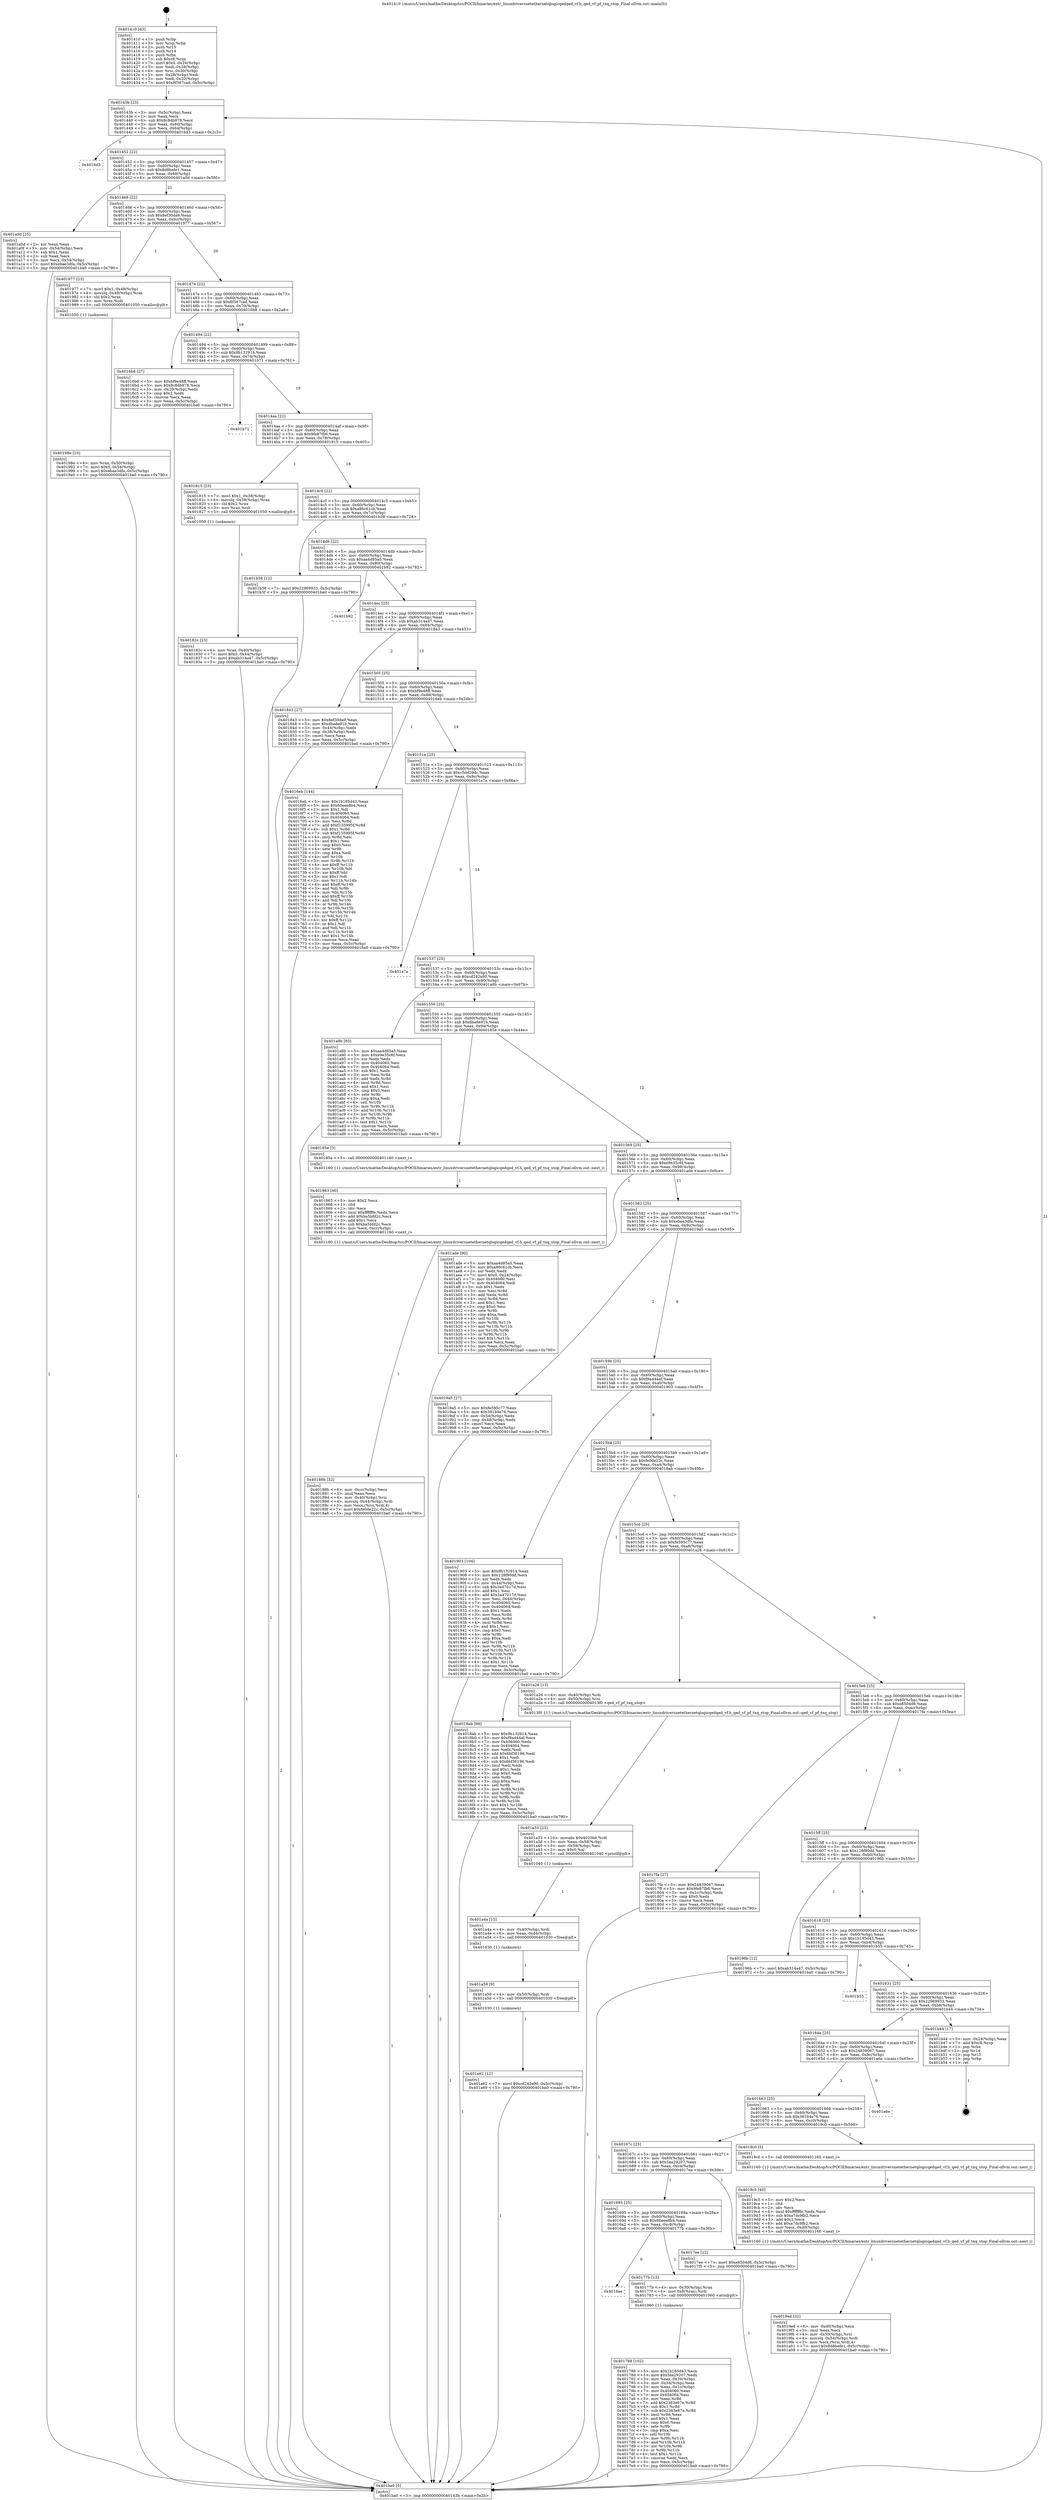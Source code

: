 digraph "0x401410" {
  label = "0x401410 (/mnt/c/Users/mathe/Desktop/tcc/POCII/binaries/extr_linuxdriversnetethernetqlogicqedqed_vf.h_qed_vf_pf_txq_stop_Final-ollvm.out::main(0))"
  labelloc = "t"
  node[shape=record]

  Entry [label="",width=0.3,height=0.3,shape=circle,fillcolor=black,style=filled]
  "0x40143b" [label="{
     0x40143b [23]\l
     | [instrs]\l
     &nbsp;&nbsp;0x40143b \<+3\>: mov -0x5c(%rbp),%eax\l
     &nbsp;&nbsp;0x40143e \<+2\>: mov %eax,%ecx\l
     &nbsp;&nbsp;0x401440 \<+6\>: sub $0x8c8db978,%ecx\l
     &nbsp;&nbsp;0x401446 \<+3\>: mov %eax,-0x60(%rbp)\l
     &nbsp;&nbsp;0x401449 \<+3\>: mov %ecx,-0x64(%rbp)\l
     &nbsp;&nbsp;0x40144c \<+6\>: je 00000000004016d3 \<main+0x2c3\>\l
  }"]
  "0x4016d3" [label="{
     0x4016d3\l
  }", style=dashed]
  "0x401452" [label="{
     0x401452 [22]\l
     | [instrs]\l
     &nbsp;&nbsp;0x401452 \<+5\>: jmp 0000000000401457 \<main+0x47\>\l
     &nbsp;&nbsp;0x401457 \<+3\>: mov -0x60(%rbp),%eax\l
     &nbsp;&nbsp;0x40145a \<+5\>: sub $0x8d8befe1,%eax\l
     &nbsp;&nbsp;0x40145f \<+3\>: mov %eax,-0x68(%rbp)\l
     &nbsp;&nbsp;0x401462 \<+6\>: je 0000000000401a0d \<main+0x5fd\>\l
  }"]
  Exit [label="",width=0.3,height=0.3,shape=circle,fillcolor=black,style=filled,peripheries=2]
  "0x401a0d" [label="{
     0x401a0d [25]\l
     | [instrs]\l
     &nbsp;&nbsp;0x401a0d \<+2\>: xor %eax,%eax\l
     &nbsp;&nbsp;0x401a0f \<+3\>: mov -0x54(%rbp),%ecx\l
     &nbsp;&nbsp;0x401a12 \<+3\>: sub $0x1,%eax\l
     &nbsp;&nbsp;0x401a15 \<+2\>: sub %eax,%ecx\l
     &nbsp;&nbsp;0x401a17 \<+3\>: mov %ecx,-0x54(%rbp)\l
     &nbsp;&nbsp;0x401a1a \<+7\>: movl $0xebae3dfa,-0x5c(%rbp)\l
     &nbsp;&nbsp;0x401a21 \<+5\>: jmp 0000000000401ba0 \<main+0x790\>\l
  }"]
  "0x401468" [label="{
     0x401468 [22]\l
     | [instrs]\l
     &nbsp;&nbsp;0x401468 \<+5\>: jmp 000000000040146d \<main+0x5d\>\l
     &nbsp;&nbsp;0x40146d \<+3\>: mov -0x60(%rbp),%eax\l
     &nbsp;&nbsp;0x401470 \<+5\>: sub $0x8ef30da9,%eax\l
     &nbsp;&nbsp;0x401475 \<+3\>: mov %eax,-0x6c(%rbp)\l
     &nbsp;&nbsp;0x401478 \<+6\>: je 0000000000401977 \<main+0x567\>\l
  }"]
  "0x401a62" [label="{
     0x401a62 [12]\l
     | [instrs]\l
     &nbsp;&nbsp;0x401a62 \<+7\>: movl $0xcd242a90,-0x5c(%rbp)\l
     &nbsp;&nbsp;0x401a69 \<+5\>: jmp 0000000000401ba0 \<main+0x790\>\l
  }"]
  "0x401977" [label="{
     0x401977 [23]\l
     | [instrs]\l
     &nbsp;&nbsp;0x401977 \<+7\>: movl $0x1,-0x48(%rbp)\l
     &nbsp;&nbsp;0x40197e \<+4\>: movslq -0x48(%rbp),%rax\l
     &nbsp;&nbsp;0x401982 \<+4\>: shl $0x2,%rax\l
     &nbsp;&nbsp;0x401986 \<+3\>: mov %rax,%rdi\l
     &nbsp;&nbsp;0x401989 \<+5\>: call 0000000000401050 \<malloc@plt\>\l
     | [calls]\l
     &nbsp;&nbsp;0x401050 \{1\} (unknown)\l
  }"]
  "0x40147e" [label="{
     0x40147e [22]\l
     | [instrs]\l
     &nbsp;&nbsp;0x40147e \<+5\>: jmp 0000000000401483 \<main+0x73\>\l
     &nbsp;&nbsp;0x401483 \<+3\>: mov -0x60(%rbp),%eax\l
     &nbsp;&nbsp;0x401486 \<+5\>: sub $0x8f367cad,%eax\l
     &nbsp;&nbsp;0x40148b \<+3\>: mov %eax,-0x70(%rbp)\l
     &nbsp;&nbsp;0x40148e \<+6\>: je 00000000004016b8 \<main+0x2a8\>\l
  }"]
  "0x401a59" [label="{
     0x401a59 [9]\l
     | [instrs]\l
     &nbsp;&nbsp;0x401a59 \<+4\>: mov -0x50(%rbp),%rdi\l
     &nbsp;&nbsp;0x401a5d \<+5\>: call 0000000000401030 \<free@plt\>\l
     | [calls]\l
     &nbsp;&nbsp;0x401030 \{1\} (unknown)\l
  }"]
  "0x4016b8" [label="{
     0x4016b8 [27]\l
     | [instrs]\l
     &nbsp;&nbsp;0x4016b8 \<+5\>: mov $0xbf9e48ff,%eax\l
     &nbsp;&nbsp;0x4016bd \<+5\>: mov $0x8c8db978,%ecx\l
     &nbsp;&nbsp;0x4016c2 \<+3\>: mov -0x20(%rbp),%edx\l
     &nbsp;&nbsp;0x4016c5 \<+3\>: cmp $0x2,%edx\l
     &nbsp;&nbsp;0x4016c8 \<+3\>: cmovne %ecx,%eax\l
     &nbsp;&nbsp;0x4016cb \<+3\>: mov %eax,-0x5c(%rbp)\l
     &nbsp;&nbsp;0x4016ce \<+5\>: jmp 0000000000401ba0 \<main+0x790\>\l
  }"]
  "0x401494" [label="{
     0x401494 [22]\l
     | [instrs]\l
     &nbsp;&nbsp;0x401494 \<+5\>: jmp 0000000000401499 \<main+0x89\>\l
     &nbsp;&nbsp;0x401499 \<+3\>: mov -0x60(%rbp),%eax\l
     &nbsp;&nbsp;0x40149c \<+5\>: sub $0x9b132914,%eax\l
     &nbsp;&nbsp;0x4014a1 \<+3\>: mov %eax,-0x74(%rbp)\l
     &nbsp;&nbsp;0x4014a4 \<+6\>: je 0000000000401b71 \<main+0x761\>\l
  }"]
  "0x401ba0" [label="{
     0x401ba0 [5]\l
     | [instrs]\l
     &nbsp;&nbsp;0x401ba0 \<+5\>: jmp 000000000040143b \<main+0x2b\>\l
  }"]
  "0x401410" [label="{
     0x401410 [43]\l
     | [instrs]\l
     &nbsp;&nbsp;0x401410 \<+1\>: push %rbp\l
     &nbsp;&nbsp;0x401411 \<+3\>: mov %rsp,%rbp\l
     &nbsp;&nbsp;0x401414 \<+2\>: push %r15\l
     &nbsp;&nbsp;0x401416 \<+2\>: push %r14\l
     &nbsp;&nbsp;0x401418 \<+1\>: push %rbx\l
     &nbsp;&nbsp;0x401419 \<+7\>: sub $0xc8,%rsp\l
     &nbsp;&nbsp;0x401420 \<+7\>: movl $0x0,-0x24(%rbp)\l
     &nbsp;&nbsp;0x401427 \<+3\>: mov %edi,-0x28(%rbp)\l
     &nbsp;&nbsp;0x40142a \<+4\>: mov %rsi,-0x30(%rbp)\l
     &nbsp;&nbsp;0x40142e \<+3\>: mov -0x28(%rbp),%edi\l
     &nbsp;&nbsp;0x401431 \<+3\>: mov %edi,-0x20(%rbp)\l
     &nbsp;&nbsp;0x401434 \<+7\>: movl $0x8f367cad,-0x5c(%rbp)\l
  }"]
  "0x401a4a" [label="{
     0x401a4a [15]\l
     | [instrs]\l
     &nbsp;&nbsp;0x401a4a \<+4\>: mov -0x40(%rbp),%rdi\l
     &nbsp;&nbsp;0x401a4e \<+6\>: mov %eax,-0xd4(%rbp)\l
     &nbsp;&nbsp;0x401a54 \<+5\>: call 0000000000401030 \<free@plt\>\l
     | [calls]\l
     &nbsp;&nbsp;0x401030 \{1\} (unknown)\l
  }"]
  "0x401b71" [label="{
     0x401b71\l
  }", style=dashed]
  "0x4014aa" [label="{
     0x4014aa [22]\l
     | [instrs]\l
     &nbsp;&nbsp;0x4014aa \<+5\>: jmp 00000000004014af \<main+0x9f\>\l
     &nbsp;&nbsp;0x4014af \<+3\>: mov -0x60(%rbp),%eax\l
     &nbsp;&nbsp;0x4014b2 \<+5\>: sub $0x9fe87fb6,%eax\l
     &nbsp;&nbsp;0x4014b7 \<+3\>: mov %eax,-0x78(%rbp)\l
     &nbsp;&nbsp;0x4014ba \<+6\>: je 0000000000401815 \<main+0x405\>\l
  }"]
  "0x401a33" [label="{
     0x401a33 [23]\l
     | [instrs]\l
     &nbsp;&nbsp;0x401a33 \<+10\>: movabs $0x4020b6,%rdi\l
     &nbsp;&nbsp;0x401a3d \<+3\>: mov %eax,-0x58(%rbp)\l
     &nbsp;&nbsp;0x401a40 \<+3\>: mov -0x58(%rbp),%esi\l
     &nbsp;&nbsp;0x401a43 \<+2\>: mov $0x0,%al\l
     &nbsp;&nbsp;0x401a45 \<+5\>: call 0000000000401040 \<printf@plt\>\l
     | [calls]\l
     &nbsp;&nbsp;0x401040 \{1\} (unknown)\l
  }"]
  "0x401815" [label="{
     0x401815 [23]\l
     | [instrs]\l
     &nbsp;&nbsp;0x401815 \<+7\>: movl $0x1,-0x38(%rbp)\l
     &nbsp;&nbsp;0x40181c \<+4\>: movslq -0x38(%rbp),%rax\l
     &nbsp;&nbsp;0x401820 \<+4\>: shl $0x2,%rax\l
     &nbsp;&nbsp;0x401824 \<+3\>: mov %rax,%rdi\l
     &nbsp;&nbsp;0x401827 \<+5\>: call 0000000000401050 \<malloc@plt\>\l
     | [calls]\l
     &nbsp;&nbsp;0x401050 \{1\} (unknown)\l
  }"]
  "0x4014c0" [label="{
     0x4014c0 [22]\l
     | [instrs]\l
     &nbsp;&nbsp;0x4014c0 \<+5\>: jmp 00000000004014c5 \<main+0xb5\>\l
     &nbsp;&nbsp;0x4014c5 \<+3\>: mov -0x60(%rbp),%eax\l
     &nbsp;&nbsp;0x4014c8 \<+5\>: sub $0xa86c61cb,%eax\l
     &nbsp;&nbsp;0x4014cd \<+3\>: mov %eax,-0x7c(%rbp)\l
     &nbsp;&nbsp;0x4014d0 \<+6\>: je 0000000000401b38 \<main+0x728\>\l
  }"]
  "0x4019ed" [label="{
     0x4019ed [32]\l
     | [instrs]\l
     &nbsp;&nbsp;0x4019ed \<+6\>: mov -0xd0(%rbp),%ecx\l
     &nbsp;&nbsp;0x4019f3 \<+3\>: imul %eax,%ecx\l
     &nbsp;&nbsp;0x4019f6 \<+4\>: mov -0x50(%rbp),%rsi\l
     &nbsp;&nbsp;0x4019fa \<+4\>: movslq -0x54(%rbp),%rdi\l
     &nbsp;&nbsp;0x4019fe \<+3\>: mov %ecx,(%rsi,%rdi,4)\l
     &nbsp;&nbsp;0x401a01 \<+7\>: movl $0x8d8befe1,-0x5c(%rbp)\l
     &nbsp;&nbsp;0x401a08 \<+5\>: jmp 0000000000401ba0 \<main+0x790\>\l
  }"]
  "0x401b38" [label="{
     0x401b38 [12]\l
     | [instrs]\l
     &nbsp;&nbsp;0x401b38 \<+7\>: movl $0x22969933,-0x5c(%rbp)\l
     &nbsp;&nbsp;0x401b3f \<+5\>: jmp 0000000000401ba0 \<main+0x790\>\l
  }"]
  "0x4014d6" [label="{
     0x4014d6 [22]\l
     | [instrs]\l
     &nbsp;&nbsp;0x4014d6 \<+5\>: jmp 00000000004014db \<main+0xcb\>\l
     &nbsp;&nbsp;0x4014db \<+3\>: mov -0x60(%rbp),%eax\l
     &nbsp;&nbsp;0x4014de \<+5\>: sub $0xaa4d85a5,%eax\l
     &nbsp;&nbsp;0x4014e3 \<+3\>: mov %eax,-0x80(%rbp)\l
     &nbsp;&nbsp;0x4014e6 \<+6\>: je 0000000000401b92 \<main+0x782\>\l
  }"]
  "0x4019c5" [label="{
     0x4019c5 [40]\l
     | [instrs]\l
     &nbsp;&nbsp;0x4019c5 \<+5\>: mov $0x2,%ecx\l
     &nbsp;&nbsp;0x4019ca \<+1\>: cltd\l
     &nbsp;&nbsp;0x4019cb \<+2\>: idiv %ecx\l
     &nbsp;&nbsp;0x4019cd \<+6\>: imul $0xfffffffe,%edx,%ecx\l
     &nbsp;&nbsp;0x4019d3 \<+6\>: sub $0xa7dc9fb2,%ecx\l
     &nbsp;&nbsp;0x4019d9 \<+3\>: add $0x1,%ecx\l
     &nbsp;&nbsp;0x4019dc \<+6\>: add $0xa7dc9fb2,%ecx\l
     &nbsp;&nbsp;0x4019e2 \<+6\>: mov %ecx,-0xd0(%rbp)\l
     &nbsp;&nbsp;0x4019e8 \<+5\>: call 0000000000401160 \<next_i\>\l
     | [calls]\l
     &nbsp;&nbsp;0x401160 \{1\} (/mnt/c/Users/mathe/Desktop/tcc/POCII/binaries/extr_linuxdriversnetethernetqlogicqedqed_vf.h_qed_vf_pf_txq_stop_Final-ollvm.out::next_i)\l
  }"]
  "0x401b92" [label="{
     0x401b92\l
  }", style=dashed]
  "0x4014ec" [label="{
     0x4014ec [25]\l
     | [instrs]\l
     &nbsp;&nbsp;0x4014ec \<+5\>: jmp 00000000004014f1 \<main+0xe1\>\l
     &nbsp;&nbsp;0x4014f1 \<+3\>: mov -0x60(%rbp),%eax\l
     &nbsp;&nbsp;0x4014f4 \<+5\>: sub $0xab314a47,%eax\l
     &nbsp;&nbsp;0x4014f9 \<+6\>: mov %eax,-0x84(%rbp)\l
     &nbsp;&nbsp;0x4014ff \<+6\>: je 0000000000401843 \<main+0x433\>\l
  }"]
  "0x40198e" [label="{
     0x40198e [23]\l
     | [instrs]\l
     &nbsp;&nbsp;0x40198e \<+4\>: mov %rax,-0x50(%rbp)\l
     &nbsp;&nbsp;0x401992 \<+7\>: movl $0x0,-0x54(%rbp)\l
     &nbsp;&nbsp;0x401999 \<+7\>: movl $0xebae3dfa,-0x5c(%rbp)\l
     &nbsp;&nbsp;0x4019a0 \<+5\>: jmp 0000000000401ba0 \<main+0x790\>\l
  }"]
  "0x401843" [label="{
     0x401843 [27]\l
     | [instrs]\l
     &nbsp;&nbsp;0x401843 \<+5\>: mov $0x8ef30da9,%eax\l
     &nbsp;&nbsp;0x401848 \<+5\>: mov $0xdba8e91b,%ecx\l
     &nbsp;&nbsp;0x40184d \<+3\>: mov -0x44(%rbp),%edx\l
     &nbsp;&nbsp;0x401850 \<+3\>: cmp -0x38(%rbp),%edx\l
     &nbsp;&nbsp;0x401853 \<+3\>: cmovl %ecx,%eax\l
     &nbsp;&nbsp;0x401856 \<+3\>: mov %eax,-0x5c(%rbp)\l
     &nbsp;&nbsp;0x401859 \<+5\>: jmp 0000000000401ba0 \<main+0x790\>\l
  }"]
  "0x401505" [label="{
     0x401505 [25]\l
     | [instrs]\l
     &nbsp;&nbsp;0x401505 \<+5\>: jmp 000000000040150a \<main+0xfa\>\l
     &nbsp;&nbsp;0x40150a \<+3\>: mov -0x60(%rbp),%eax\l
     &nbsp;&nbsp;0x40150d \<+5\>: sub $0xbf9e48ff,%eax\l
     &nbsp;&nbsp;0x401512 \<+6\>: mov %eax,-0x88(%rbp)\l
     &nbsp;&nbsp;0x401518 \<+6\>: je 00000000004016eb \<main+0x2db\>\l
  }"]
  "0x40188b" [label="{
     0x40188b [32]\l
     | [instrs]\l
     &nbsp;&nbsp;0x40188b \<+6\>: mov -0xcc(%rbp),%ecx\l
     &nbsp;&nbsp;0x401891 \<+3\>: imul %eax,%ecx\l
     &nbsp;&nbsp;0x401894 \<+4\>: mov -0x40(%rbp),%rsi\l
     &nbsp;&nbsp;0x401898 \<+4\>: movslq -0x44(%rbp),%rdi\l
     &nbsp;&nbsp;0x40189c \<+3\>: mov %ecx,(%rsi,%rdi,4)\l
     &nbsp;&nbsp;0x40189f \<+7\>: movl $0xfe0de22c,-0x5c(%rbp)\l
     &nbsp;&nbsp;0x4018a6 \<+5\>: jmp 0000000000401ba0 \<main+0x790\>\l
  }"]
  "0x4016eb" [label="{
     0x4016eb [144]\l
     | [instrs]\l
     &nbsp;&nbsp;0x4016eb \<+5\>: mov $0x1b185d43,%eax\l
     &nbsp;&nbsp;0x4016f0 \<+5\>: mov $0x60eee8b4,%ecx\l
     &nbsp;&nbsp;0x4016f5 \<+2\>: mov $0x1,%dl\l
     &nbsp;&nbsp;0x4016f7 \<+7\>: mov 0x404060,%esi\l
     &nbsp;&nbsp;0x4016fe \<+7\>: mov 0x404064,%edi\l
     &nbsp;&nbsp;0x401705 \<+3\>: mov %esi,%r8d\l
     &nbsp;&nbsp;0x401708 \<+7\>: add $0xf135995f,%r8d\l
     &nbsp;&nbsp;0x40170f \<+4\>: sub $0x1,%r8d\l
     &nbsp;&nbsp;0x401713 \<+7\>: sub $0xf135995f,%r8d\l
     &nbsp;&nbsp;0x40171a \<+4\>: imul %r8d,%esi\l
     &nbsp;&nbsp;0x40171e \<+3\>: and $0x1,%esi\l
     &nbsp;&nbsp;0x401721 \<+3\>: cmp $0x0,%esi\l
     &nbsp;&nbsp;0x401724 \<+4\>: sete %r9b\l
     &nbsp;&nbsp;0x401728 \<+3\>: cmp $0xa,%edi\l
     &nbsp;&nbsp;0x40172b \<+4\>: setl %r10b\l
     &nbsp;&nbsp;0x40172f \<+3\>: mov %r9b,%r11b\l
     &nbsp;&nbsp;0x401732 \<+4\>: xor $0xff,%r11b\l
     &nbsp;&nbsp;0x401736 \<+3\>: mov %r10b,%bl\l
     &nbsp;&nbsp;0x401739 \<+3\>: xor $0xff,%bl\l
     &nbsp;&nbsp;0x40173c \<+3\>: xor $0x1,%dl\l
     &nbsp;&nbsp;0x40173f \<+3\>: mov %r11b,%r14b\l
     &nbsp;&nbsp;0x401742 \<+4\>: and $0xff,%r14b\l
     &nbsp;&nbsp;0x401746 \<+3\>: and %dl,%r9b\l
     &nbsp;&nbsp;0x401749 \<+3\>: mov %bl,%r15b\l
     &nbsp;&nbsp;0x40174c \<+4\>: and $0xff,%r15b\l
     &nbsp;&nbsp;0x401750 \<+3\>: and %dl,%r10b\l
     &nbsp;&nbsp;0x401753 \<+3\>: or %r9b,%r14b\l
     &nbsp;&nbsp;0x401756 \<+3\>: or %r10b,%r15b\l
     &nbsp;&nbsp;0x401759 \<+3\>: xor %r15b,%r14b\l
     &nbsp;&nbsp;0x40175c \<+3\>: or %bl,%r11b\l
     &nbsp;&nbsp;0x40175f \<+4\>: xor $0xff,%r11b\l
     &nbsp;&nbsp;0x401763 \<+3\>: or $0x1,%dl\l
     &nbsp;&nbsp;0x401766 \<+3\>: and %dl,%r11b\l
     &nbsp;&nbsp;0x401769 \<+3\>: or %r11b,%r14b\l
     &nbsp;&nbsp;0x40176c \<+4\>: test $0x1,%r14b\l
     &nbsp;&nbsp;0x401770 \<+3\>: cmovne %ecx,%eax\l
     &nbsp;&nbsp;0x401773 \<+3\>: mov %eax,-0x5c(%rbp)\l
     &nbsp;&nbsp;0x401776 \<+5\>: jmp 0000000000401ba0 \<main+0x790\>\l
  }"]
  "0x40151e" [label="{
     0x40151e [25]\l
     | [instrs]\l
     &nbsp;&nbsp;0x40151e \<+5\>: jmp 0000000000401523 \<main+0x113\>\l
     &nbsp;&nbsp;0x401523 \<+3\>: mov -0x60(%rbp),%eax\l
     &nbsp;&nbsp;0x401526 \<+5\>: sub $0xc5dd29dc,%eax\l
     &nbsp;&nbsp;0x40152b \<+6\>: mov %eax,-0x8c(%rbp)\l
     &nbsp;&nbsp;0x401531 \<+6\>: je 0000000000401a7a \<main+0x66a\>\l
  }"]
  "0x401863" [label="{
     0x401863 [40]\l
     | [instrs]\l
     &nbsp;&nbsp;0x401863 \<+5\>: mov $0x2,%ecx\l
     &nbsp;&nbsp;0x401868 \<+1\>: cltd\l
     &nbsp;&nbsp;0x401869 \<+2\>: idiv %ecx\l
     &nbsp;&nbsp;0x40186b \<+6\>: imul $0xfffffffe,%edx,%ecx\l
     &nbsp;&nbsp;0x401871 \<+6\>: add $0xba5bfd2c,%ecx\l
     &nbsp;&nbsp;0x401877 \<+3\>: add $0x1,%ecx\l
     &nbsp;&nbsp;0x40187a \<+6\>: sub $0xba5bfd2c,%ecx\l
     &nbsp;&nbsp;0x401880 \<+6\>: mov %ecx,-0xcc(%rbp)\l
     &nbsp;&nbsp;0x401886 \<+5\>: call 0000000000401160 \<next_i\>\l
     | [calls]\l
     &nbsp;&nbsp;0x401160 \{1\} (/mnt/c/Users/mathe/Desktop/tcc/POCII/binaries/extr_linuxdriversnetethernetqlogicqedqed_vf.h_qed_vf_pf_txq_stop_Final-ollvm.out::next_i)\l
  }"]
  "0x401a7a" [label="{
     0x401a7a\l
  }", style=dashed]
  "0x401537" [label="{
     0x401537 [25]\l
     | [instrs]\l
     &nbsp;&nbsp;0x401537 \<+5\>: jmp 000000000040153c \<main+0x12c\>\l
     &nbsp;&nbsp;0x40153c \<+3\>: mov -0x60(%rbp),%eax\l
     &nbsp;&nbsp;0x40153f \<+5\>: sub $0xcd242a90,%eax\l
     &nbsp;&nbsp;0x401544 \<+6\>: mov %eax,-0x90(%rbp)\l
     &nbsp;&nbsp;0x40154a \<+6\>: je 0000000000401a8b \<main+0x67b\>\l
  }"]
  "0x40182c" [label="{
     0x40182c [23]\l
     | [instrs]\l
     &nbsp;&nbsp;0x40182c \<+4\>: mov %rax,-0x40(%rbp)\l
     &nbsp;&nbsp;0x401830 \<+7\>: movl $0x0,-0x44(%rbp)\l
     &nbsp;&nbsp;0x401837 \<+7\>: movl $0xab314a47,-0x5c(%rbp)\l
     &nbsp;&nbsp;0x40183e \<+5\>: jmp 0000000000401ba0 \<main+0x790\>\l
  }"]
  "0x401a8b" [label="{
     0x401a8b [83]\l
     | [instrs]\l
     &nbsp;&nbsp;0x401a8b \<+5\>: mov $0xaa4d85a5,%eax\l
     &nbsp;&nbsp;0x401a90 \<+5\>: mov $0xe9e35c6f,%ecx\l
     &nbsp;&nbsp;0x401a95 \<+2\>: xor %edx,%edx\l
     &nbsp;&nbsp;0x401a97 \<+7\>: mov 0x404060,%esi\l
     &nbsp;&nbsp;0x401a9e \<+7\>: mov 0x404064,%edi\l
     &nbsp;&nbsp;0x401aa5 \<+3\>: sub $0x1,%edx\l
     &nbsp;&nbsp;0x401aa8 \<+3\>: mov %esi,%r8d\l
     &nbsp;&nbsp;0x401aab \<+3\>: add %edx,%r8d\l
     &nbsp;&nbsp;0x401aae \<+4\>: imul %r8d,%esi\l
     &nbsp;&nbsp;0x401ab2 \<+3\>: and $0x1,%esi\l
     &nbsp;&nbsp;0x401ab5 \<+3\>: cmp $0x0,%esi\l
     &nbsp;&nbsp;0x401ab8 \<+4\>: sete %r9b\l
     &nbsp;&nbsp;0x401abc \<+3\>: cmp $0xa,%edi\l
     &nbsp;&nbsp;0x401abf \<+4\>: setl %r10b\l
     &nbsp;&nbsp;0x401ac3 \<+3\>: mov %r9b,%r11b\l
     &nbsp;&nbsp;0x401ac6 \<+3\>: and %r10b,%r11b\l
     &nbsp;&nbsp;0x401ac9 \<+3\>: xor %r10b,%r9b\l
     &nbsp;&nbsp;0x401acc \<+3\>: or %r9b,%r11b\l
     &nbsp;&nbsp;0x401acf \<+4\>: test $0x1,%r11b\l
     &nbsp;&nbsp;0x401ad3 \<+3\>: cmovne %ecx,%eax\l
     &nbsp;&nbsp;0x401ad6 \<+3\>: mov %eax,-0x5c(%rbp)\l
     &nbsp;&nbsp;0x401ad9 \<+5\>: jmp 0000000000401ba0 \<main+0x790\>\l
  }"]
  "0x401550" [label="{
     0x401550 [25]\l
     | [instrs]\l
     &nbsp;&nbsp;0x401550 \<+5\>: jmp 0000000000401555 \<main+0x145\>\l
     &nbsp;&nbsp;0x401555 \<+3\>: mov -0x60(%rbp),%eax\l
     &nbsp;&nbsp;0x401558 \<+5\>: sub $0xdba8e91b,%eax\l
     &nbsp;&nbsp;0x40155d \<+6\>: mov %eax,-0x94(%rbp)\l
     &nbsp;&nbsp;0x401563 \<+6\>: je 000000000040185e \<main+0x44e\>\l
  }"]
  "0x401788" [label="{
     0x401788 [102]\l
     | [instrs]\l
     &nbsp;&nbsp;0x401788 \<+5\>: mov $0x1b185d43,%ecx\l
     &nbsp;&nbsp;0x40178d \<+5\>: mov $0x5aa29207,%edx\l
     &nbsp;&nbsp;0x401792 \<+3\>: mov %eax,-0x34(%rbp)\l
     &nbsp;&nbsp;0x401795 \<+3\>: mov -0x34(%rbp),%eax\l
     &nbsp;&nbsp;0x401798 \<+3\>: mov %eax,-0x1c(%rbp)\l
     &nbsp;&nbsp;0x40179b \<+7\>: mov 0x404060,%eax\l
     &nbsp;&nbsp;0x4017a2 \<+7\>: mov 0x404064,%esi\l
     &nbsp;&nbsp;0x4017a9 \<+3\>: mov %eax,%r8d\l
     &nbsp;&nbsp;0x4017ac \<+7\>: add $0x2383e67e,%r8d\l
     &nbsp;&nbsp;0x4017b3 \<+4\>: sub $0x1,%r8d\l
     &nbsp;&nbsp;0x4017b7 \<+7\>: sub $0x2383e67e,%r8d\l
     &nbsp;&nbsp;0x4017be \<+4\>: imul %r8d,%eax\l
     &nbsp;&nbsp;0x4017c2 \<+3\>: and $0x1,%eax\l
     &nbsp;&nbsp;0x4017c5 \<+3\>: cmp $0x0,%eax\l
     &nbsp;&nbsp;0x4017c8 \<+4\>: sete %r9b\l
     &nbsp;&nbsp;0x4017cc \<+3\>: cmp $0xa,%esi\l
     &nbsp;&nbsp;0x4017cf \<+4\>: setl %r10b\l
     &nbsp;&nbsp;0x4017d3 \<+3\>: mov %r9b,%r11b\l
     &nbsp;&nbsp;0x4017d6 \<+3\>: and %r10b,%r11b\l
     &nbsp;&nbsp;0x4017d9 \<+3\>: xor %r10b,%r9b\l
     &nbsp;&nbsp;0x4017dc \<+3\>: or %r9b,%r11b\l
     &nbsp;&nbsp;0x4017df \<+4\>: test $0x1,%r11b\l
     &nbsp;&nbsp;0x4017e3 \<+3\>: cmovne %edx,%ecx\l
     &nbsp;&nbsp;0x4017e6 \<+3\>: mov %ecx,-0x5c(%rbp)\l
     &nbsp;&nbsp;0x4017e9 \<+5\>: jmp 0000000000401ba0 \<main+0x790\>\l
  }"]
  "0x40185e" [label="{
     0x40185e [5]\l
     | [instrs]\l
     &nbsp;&nbsp;0x40185e \<+5\>: call 0000000000401160 \<next_i\>\l
     | [calls]\l
     &nbsp;&nbsp;0x401160 \{1\} (/mnt/c/Users/mathe/Desktop/tcc/POCII/binaries/extr_linuxdriversnetethernetqlogicqedqed_vf.h_qed_vf_pf_txq_stop_Final-ollvm.out::next_i)\l
  }"]
  "0x401569" [label="{
     0x401569 [25]\l
     | [instrs]\l
     &nbsp;&nbsp;0x401569 \<+5\>: jmp 000000000040156e \<main+0x15e\>\l
     &nbsp;&nbsp;0x40156e \<+3\>: mov -0x60(%rbp),%eax\l
     &nbsp;&nbsp;0x401571 \<+5\>: sub $0xe9e35c6f,%eax\l
     &nbsp;&nbsp;0x401576 \<+6\>: mov %eax,-0x98(%rbp)\l
     &nbsp;&nbsp;0x40157c \<+6\>: je 0000000000401ade \<main+0x6ce\>\l
  }"]
  "0x4016ae" [label="{
     0x4016ae\l
  }", style=dashed]
  "0x401ade" [label="{
     0x401ade [90]\l
     | [instrs]\l
     &nbsp;&nbsp;0x401ade \<+5\>: mov $0xaa4d85a5,%eax\l
     &nbsp;&nbsp;0x401ae3 \<+5\>: mov $0xa86c61cb,%ecx\l
     &nbsp;&nbsp;0x401ae8 \<+2\>: xor %edx,%edx\l
     &nbsp;&nbsp;0x401aea \<+7\>: movl $0x0,-0x24(%rbp)\l
     &nbsp;&nbsp;0x401af1 \<+7\>: mov 0x404060,%esi\l
     &nbsp;&nbsp;0x401af8 \<+7\>: mov 0x404064,%edi\l
     &nbsp;&nbsp;0x401aff \<+3\>: sub $0x1,%edx\l
     &nbsp;&nbsp;0x401b02 \<+3\>: mov %esi,%r8d\l
     &nbsp;&nbsp;0x401b05 \<+3\>: add %edx,%r8d\l
     &nbsp;&nbsp;0x401b08 \<+4\>: imul %r8d,%esi\l
     &nbsp;&nbsp;0x401b0c \<+3\>: and $0x1,%esi\l
     &nbsp;&nbsp;0x401b0f \<+3\>: cmp $0x0,%esi\l
     &nbsp;&nbsp;0x401b12 \<+4\>: sete %r9b\l
     &nbsp;&nbsp;0x401b16 \<+3\>: cmp $0xa,%edi\l
     &nbsp;&nbsp;0x401b19 \<+4\>: setl %r10b\l
     &nbsp;&nbsp;0x401b1d \<+3\>: mov %r9b,%r11b\l
     &nbsp;&nbsp;0x401b20 \<+3\>: and %r10b,%r11b\l
     &nbsp;&nbsp;0x401b23 \<+3\>: xor %r10b,%r9b\l
     &nbsp;&nbsp;0x401b26 \<+3\>: or %r9b,%r11b\l
     &nbsp;&nbsp;0x401b29 \<+4\>: test $0x1,%r11b\l
     &nbsp;&nbsp;0x401b2d \<+3\>: cmovne %ecx,%eax\l
     &nbsp;&nbsp;0x401b30 \<+3\>: mov %eax,-0x5c(%rbp)\l
     &nbsp;&nbsp;0x401b33 \<+5\>: jmp 0000000000401ba0 \<main+0x790\>\l
  }"]
  "0x401582" [label="{
     0x401582 [25]\l
     | [instrs]\l
     &nbsp;&nbsp;0x401582 \<+5\>: jmp 0000000000401587 \<main+0x177\>\l
     &nbsp;&nbsp;0x401587 \<+3\>: mov -0x60(%rbp),%eax\l
     &nbsp;&nbsp;0x40158a \<+5\>: sub $0xebae3dfa,%eax\l
     &nbsp;&nbsp;0x40158f \<+6\>: mov %eax,-0x9c(%rbp)\l
     &nbsp;&nbsp;0x401595 \<+6\>: je 00000000004019a5 \<main+0x595\>\l
  }"]
  "0x40177b" [label="{
     0x40177b [13]\l
     | [instrs]\l
     &nbsp;&nbsp;0x40177b \<+4\>: mov -0x30(%rbp),%rax\l
     &nbsp;&nbsp;0x40177f \<+4\>: mov 0x8(%rax),%rdi\l
     &nbsp;&nbsp;0x401783 \<+5\>: call 0000000000401060 \<atoi@plt\>\l
     | [calls]\l
     &nbsp;&nbsp;0x401060 \{1\} (unknown)\l
  }"]
  "0x4019a5" [label="{
     0x4019a5 [27]\l
     | [instrs]\l
     &nbsp;&nbsp;0x4019a5 \<+5\>: mov $0xfe595c77,%eax\l
     &nbsp;&nbsp;0x4019aa \<+5\>: mov $0x381b4e76,%ecx\l
     &nbsp;&nbsp;0x4019af \<+3\>: mov -0x54(%rbp),%edx\l
     &nbsp;&nbsp;0x4019b2 \<+3\>: cmp -0x48(%rbp),%edx\l
     &nbsp;&nbsp;0x4019b5 \<+3\>: cmovl %ecx,%eax\l
     &nbsp;&nbsp;0x4019b8 \<+3\>: mov %eax,-0x5c(%rbp)\l
     &nbsp;&nbsp;0x4019bb \<+5\>: jmp 0000000000401ba0 \<main+0x790\>\l
  }"]
  "0x40159b" [label="{
     0x40159b [25]\l
     | [instrs]\l
     &nbsp;&nbsp;0x40159b \<+5\>: jmp 00000000004015a0 \<main+0x190\>\l
     &nbsp;&nbsp;0x4015a0 \<+3\>: mov -0x60(%rbp),%eax\l
     &nbsp;&nbsp;0x4015a3 \<+5\>: sub $0xf9ad44af,%eax\l
     &nbsp;&nbsp;0x4015a8 \<+6\>: mov %eax,-0xa0(%rbp)\l
     &nbsp;&nbsp;0x4015ae \<+6\>: je 0000000000401903 \<main+0x4f3\>\l
  }"]
  "0x401695" [label="{
     0x401695 [25]\l
     | [instrs]\l
     &nbsp;&nbsp;0x401695 \<+5\>: jmp 000000000040169a \<main+0x28a\>\l
     &nbsp;&nbsp;0x40169a \<+3\>: mov -0x60(%rbp),%eax\l
     &nbsp;&nbsp;0x40169d \<+5\>: sub $0x60eee8b4,%eax\l
     &nbsp;&nbsp;0x4016a2 \<+6\>: mov %eax,-0xc8(%rbp)\l
     &nbsp;&nbsp;0x4016a8 \<+6\>: je 000000000040177b \<main+0x36b\>\l
  }"]
  "0x401903" [label="{
     0x401903 [104]\l
     | [instrs]\l
     &nbsp;&nbsp;0x401903 \<+5\>: mov $0x9b132914,%eax\l
     &nbsp;&nbsp;0x401908 \<+5\>: mov $0x128f90dd,%ecx\l
     &nbsp;&nbsp;0x40190d \<+2\>: xor %edx,%edx\l
     &nbsp;&nbsp;0x40190f \<+3\>: mov -0x44(%rbp),%esi\l
     &nbsp;&nbsp;0x401912 \<+6\>: sub $0x3a47017d,%esi\l
     &nbsp;&nbsp;0x401918 \<+3\>: add $0x1,%esi\l
     &nbsp;&nbsp;0x40191b \<+6\>: add $0x3a47017d,%esi\l
     &nbsp;&nbsp;0x401921 \<+3\>: mov %esi,-0x44(%rbp)\l
     &nbsp;&nbsp;0x401924 \<+7\>: mov 0x404060,%esi\l
     &nbsp;&nbsp;0x40192b \<+7\>: mov 0x404064,%edi\l
     &nbsp;&nbsp;0x401932 \<+3\>: sub $0x1,%edx\l
     &nbsp;&nbsp;0x401935 \<+3\>: mov %esi,%r8d\l
     &nbsp;&nbsp;0x401938 \<+3\>: add %edx,%r8d\l
     &nbsp;&nbsp;0x40193b \<+4\>: imul %r8d,%esi\l
     &nbsp;&nbsp;0x40193f \<+3\>: and $0x1,%esi\l
     &nbsp;&nbsp;0x401942 \<+3\>: cmp $0x0,%esi\l
     &nbsp;&nbsp;0x401945 \<+4\>: sete %r9b\l
     &nbsp;&nbsp;0x401949 \<+3\>: cmp $0xa,%edi\l
     &nbsp;&nbsp;0x40194c \<+4\>: setl %r10b\l
     &nbsp;&nbsp;0x401950 \<+3\>: mov %r9b,%r11b\l
     &nbsp;&nbsp;0x401953 \<+3\>: and %r10b,%r11b\l
     &nbsp;&nbsp;0x401956 \<+3\>: xor %r10b,%r9b\l
     &nbsp;&nbsp;0x401959 \<+3\>: or %r9b,%r11b\l
     &nbsp;&nbsp;0x40195c \<+4\>: test $0x1,%r11b\l
     &nbsp;&nbsp;0x401960 \<+3\>: cmovne %ecx,%eax\l
     &nbsp;&nbsp;0x401963 \<+3\>: mov %eax,-0x5c(%rbp)\l
     &nbsp;&nbsp;0x401966 \<+5\>: jmp 0000000000401ba0 \<main+0x790\>\l
  }"]
  "0x4015b4" [label="{
     0x4015b4 [25]\l
     | [instrs]\l
     &nbsp;&nbsp;0x4015b4 \<+5\>: jmp 00000000004015b9 \<main+0x1a9\>\l
     &nbsp;&nbsp;0x4015b9 \<+3\>: mov -0x60(%rbp),%eax\l
     &nbsp;&nbsp;0x4015bc \<+5\>: sub $0xfe0de22c,%eax\l
     &nbsp;&nbsp;0x4015c1 \<+6\>: mov %eax,-0xa4(%rbp)\l
     &nbsp;&nbsp;0x4015c7 \<+6\>: je 00000000004018ab \<main+0x49b\>\l
  }"]
  "0x4017ee" [label="{
     0x4017ee [12]\l
     | [instrs]\l
     &nbsp;&nbsp;0x4017ee \<+7\>: movl $0xe8504d6,-0x5c(%rbp)\l
     &nbsp;&nbsp;0x4017f5 \<+5\>: jmp 0000000000401ba0 \<main+0x790\>\l
  }"]
  "0x4018ab" [label="{
     0x4018ab [88]\l
     | [instrs]\l
     &nbsp;&nbsp;0x4018ab \<+5\>: mov $0x9b132914,%eax\l
     &nbsp;&nbsp;0x4018b0 \<+5\>: mov $0xf9ad44af,%ecx\l
     &nbsp;&nbsp;0x4018b5 \<+7\>: mov 0x404060,%edx\l
     &nbsp;&nbsp;0x4018bc \<+7\>: mov 0x404064,%esi\l
     &nbsp;&nbsp;0x4018c3 \<+2\>: mov %edx,%edi\l
     &nbsp;&nbsp;0x4018c5 \<+6\>: add $0x6bf36196,%edi\l
     &nbsp;&nbsp;0x4018cb \<+3\>: sub $0x1,%edi\l
     &nbsp;&nbsp;0x4018ce \<+6\>: sub $0x6bf36196,%edi\l
     &nbsp;&nbsp;0x4018d4 \<+3\>: imul %edi,%edx\l
     &nbsp;&nbsp;0x4018d7 \<+3\>: and $0x1,%edx\l
     &nbsp;&nbsp;0x4018da \<+3\>: cmp $0x0,%edx\l
     &nbsp;&nbsp;0x4018dd \<+4\>: sete %r8b\l
     &nbsp;&nbsp;0x4018e1 \<+3\>: cmp $0xa,%esi\l
     &nbsp;&nbsp;0x4018e4 \<+4\>: setl %r9b\l
     &nbsp;&nbsp;0x4018e8 \<+3\>: mov %r8b,%r10b\l
     &nbsp;&nbsp;0x4018eb \<+3\>: and %r9b,%r10b\l
     &nbsp;&nbsp;0x4018ee \<+3\>: xor %r9b,%r8b\l
     &nbsp;&nbsp;0x4018f1 \<+3\>: or %r8b,%r10b\l
     &nbsp;&nbsp;0x4018f4 \<+4\>: test $0x1,%r10b\l
     &nbsp;&nbsp;0x4018f8 \<+3\>: cmovne %ecx,%eax\l
     &nbsp;&nbsp;0x4018fb \<+3\>: mov %eax,-0x5c(%rbp)\l
     &nbsp;&nbsp;0x4018fe \<+5\>: jmp 0000000000401ba0 \<main+0x790\>\l
  }"]
  "0x4015cd" [label="{
     0x4015cd [25]\l
     | [instrs]\l
     &nbsp;&nbsp;0x4015cd \<+5\>: jmp 00000000004015d2 \<main+0x1c2\>\l
     &nbsp;&nbsp;0x4015d2 \<+3\>: mov -0x60(%rbp),%eax\l
     &nbsp;&nbsp;0x4015d5 \<+5\>: sub $0xfe595c77,%eax\l
     &nbsp;&nbsp;0x4015da \<+6\>: mov %eax,-0xa8(%rbp)\l
     &nbsp;&nbsp;0x4015e0 \<+6\>: je 0000000000401a26 \<main+0x616\>\l
  }"]
  "0x40167c" [label="{
     0x40167c [25]\l
     | [instrs]\l
     &nbsp;&nbsp;0x40167c \<+5\>: jmp 0000000000401681 \<main+0x271\>\l
     &nbsp;&nbsp;0x401681 \<+3\>: mov -0x60(%rbp),%eax\l
     &nbsp;&nbsp;0x401684 \<+5\>: sub $0x5aa29207,%eax\l
     &nbsp;&nbsp;0x401689 \<+6\>: mov %eax,-0xc4(%rbp)\l
     &nbsp;&nbsp;0x40168f \<+6\>: je 00000000004017ee \<main+0x3de\>\l
  }"]
  "0x401a26" [label="{
     0x401a26 [13]\l
     | [instrs]\l
     &nbsp;&nbsp;0x401a26 \<+4\>: mov -0x40(%rbp),%rdi\l
     &nbsp;&nbsp;0x401a2a \<+4\>: mov -0x50(%rbp),%rsi\l
     &nbsp;&nbsp;0x401a2e \<+5\>: call 00000000004013f0 \<qed_vf_pf_txq_stop\>\l
     | [calls]\l
     &nbsp;&nbsp;0x4013f0 \{1\} (/mnt/c/Users/mathe/Desktop/tcc/POCII/binaries/extr_linuxdriversnetethernetqlogicqedqed_vf.h_qed_vf_pf_txq_stop_Final-ollvm.out::qed_vf_pf_txq_stop)\l
  }"]
  "0x4015e6" [label="{
     0x4015e6 [25]\l
     | [instrs]\l
     &nbsp;&nbsp;0x4015e6 \<+5\>: jmp 00000000004015eb \<main+0x1db\>\l
     &nbsp;&nbsp;0x4015eb \<+3\>: mov -0x60(%rbp),%eax\l
     &nbsp;&nbsp;0x4015ee \<+5\>: sub $0xe8504d6,%eax\l
     &nbsp;&nbsp;0x4015f3 \<+6\>: mov %eax,-0xac(%rbp)\l
     &nbsp;&nbsp;0x4015f9 \<+6\>: je 00000000004017fa \<main+0x3ea\>\l
  }"]
  "0x4019c0" [label="{
     0x4019c0 [5]\l
     | [instrs]\l
     &nbsp;&nbsp;0x4019c0 \<+5\>: call 0000000000401160 \<next_i\>\l
     | [calls]\l
     &nbsp;&nbsp;0x401160 \{1\} (/mnt/c/Users/mathe/Desktop/tcc/POCII/binaries/extr_linuxdriversnetethernetqlogicqedqed_vf.h_qed_vf_pf_txq_stop_Final-ollvm.out::next_i)\l
  }"]
  "0x4017fa" [label="{
     0x4017fa [27]\l
     | [instrs]\l
     &nbsp;&nbsp;0x4017fa \<+5\>: mov $0x24839067,%eax\l
     &nbsp;&nbsp;0x4017ff \<+5\>: mov $0x9fe87fb6,%ecx\l
     &nbsp;&nbsp;0x401804 \<+3\>: mov -0x1c(%rbp),%edx\l
     &nbsp;&nbsp;0x401807 \<+3\>: cmp $0x0,%edx\l
     &nbsp;&nbsp;0x40180a \<+3\>: cmove %ecx,%eax\l
     &nbsp;&nbsp;0x40180d \<+3\>: mov %eax,-0x5c(%rbp)\l
     &nbsp;&nbsp;0x401810 \<+5\>: jmp 0000000000401ba0 \<main+0x790\>\l
  }"]
  "0x4015ff" [label="{
     0x4015ff [25]\l
     | [instrs]\l
     &nbsp;&nbsp;0x4015ff \<+5\>: jmp 0000000000401604 \<main+0x1f4\>\l
     &nbsp;&nbsp;0x401604 \<+3\>: mov -0x60(%rbp),%eax\l
     &nbsp;&nbsp;0x401607 \<+5\>: sub $0x128f90dd,%eax\l
     &nbsp;&nbsp;0x40160c \<+6\>: mov %eax,-0xb0(%rbp)\l
     &nbsp;&nbsp;0x401612 \<+6\>: je 000000000040196b \<main+0x55b\>\l
  }"]
  "0x401663" [label="{
     0x401663 [25]\l
     | [instrs]\l
     &nbsp;&nbsp;0x401663 \<+5\>: jmp 0000000000401668 \<main+0x258\>\l
     &nbsp;&nbsp;0x401668 \<+3\>: mov -0x60(%rbp),%eax\l
     &nbsp;&nbsp;0x40166b \<+5\>: sub $0x381b4e76,%eax\l
     &nbsp;&nbsp;0x401670 \<+6\>: mov %eax,-0xc0(%rbp)\l
     &nbsp;&nbsp;0x401676 \<+6\>: je 00000000004019c0 \<main+0x5b0\>\l
  }"]
  "0x40196b" [label="{
     0x40196b [12]\l
     | [instrs]\l
     &nbsp;&nbsp;0x40196b \<+7\>: movl $0xab314a47,-0x5c(%rbp)\l
     &nbsp;&nbsp;0x401972 \<+5\>: jmp 0000000000401ba0 \<main+0x790\>\l
  }"]
  "0x401618" [label="{
     0x401618 [25]\l
     | [instrs]\l
     &nbsp;&nbsp;0x401618 \<+5\>: jmp 000000000040161d \<main+0x20d\>\l
     &nbsp;&nbsp;0x40161d \<+3\>: mov -0x60(%rbp),%eax\l
     &nbsp;&nbsp;0x401620 \<+5\>: sub $0x1b185d43,%eax\l
     &nbsp;&nbsp;0x401625 \<+6\>: mov %eax,-0xb4(%rbp)\l
     &nbsp;&nbsp;0x40162b \<+6\>: je 0000000000401b55 \<main+0x745\>\l
  }"]
  "0x401a6e" [label="{
     0x401a6e\l
  }", style=dashed]
  "0x401b55" [label="{
     0x401b55\l
  }", style=dashed]
  "0x401631" [label="{
     0x401631 [25]\l
     | [instrs]\l
     &nbsp;&nbsp;0x401631 \<+5\>: jmp 0000000000401636 \<main+0x226\>\l
     &nbsp;&nbsp;0x401636 \<+3\>: mov -0x60(%rbp),%eax\l
     &nbsp;&nbsp;0x401639 \<+5\>: sub $0x22969933,%eax\l
     &nbsp;&nbsp;0x40163e \<+6\>: mov %eax,-0xb8(%rbp)\l
     &nbsp;&nbsp;0x401644 \<+6\>: je 0000000000401b44 \<main+0x734\>\l
  }"]
  "0x40164a" [label="{
     0x40164a [25]\l
     | [instrs]\l
     &nbsp;&nbsp;0x40164a \<+5\>: jmp 000000000040164f \<main+0x23f\>\l
     &nbsp;&nbsp;0x40164f \<+3\>: mov -0x60(%rbp),%eax\l
     &nbsp;&nbsp;0x401652 \<+5\>: sub $0x24839067,%eax\l
     &nbsp;&nbsp;0x401657 \<+6\>: mov %eax,-0xbc(%rbp)\l
     &nbsp;&nbsp;0x40165d \<+6\>: je 0000000000401a6e \<main+0x65e\>\l
  }"]
  "0x401b44" [label="{
     0x401b44 [17]\l
     | [instrs]\l
     &nbsp;&nbsp;0x401b44 \<+3\>: mov -0x24(%rbp),%eax\l
     &nbsp;&nbsp;0x401b47 \<+7\>: add $0xc8,%rsp\l
     &nbsp;&nbsp;0x401b4e \<+1\>: pop %rbx\l
     &nbsp;&nbsp;0x401b4f \<+2\>: pop %r14\l
     &nbsp;&nbsp;0x401b51 \<+2\>: pop %r15\l
     &nbsp;&nbsp;0x401b53 \<+1\>: pop %rbp\l
     &nbsp;&nbsp;0x401b54 \<+1\>: ret\l
  }"]
  Entry -> "0x401410" [label=" 1"]
  "0x40143b" -> "0x4016d3" [label=" 0"]
  "0x40143b" -> "0x401452" [label=" 22"]
  "0x401b44" -> Exit [label=" 1"]
  "0x401452" -> "0x401a0d" [label=" 1"]
  "0x401452" -> "0x401468" [label=" 21"]
  "0x401b38" -> "0x401ba0" [label=" 1"]
  "0x401468" -> "0x401977" [label=" 1"]
  "0x401468" -> "0x40147e" [label=" 20"]
  "0x401ade" -> "0x401ba0" [label=" 1"]
  "0x40147e" -> "0x4016b8" [label=" 1"]
  "0x40147e" -> "0x401494" [label=" 19"]
  "0x4016b8" -> "0x401ba0" [label=" 1"]
  "0x401410" -> "0x40143b" [label=" 1"]
  "0x401ba0" -> "0x40143b" [label=" 21"]
  "0x401a8b" -> "0x401ba0" [label=" 1"]
  "0x401494" -> "0x401b71" [label=" 0"]
  "0x401494" -> "0x4014aa" [label=" 19"]
  "0x401a62" -> "0x401ba0" [label=" 1"]
  "0x4014aa" -> "0x401815" [label=" 1"]
  "0x4014aa" -> "0x4014c0" [label=" 18"]
  "0x401a59" -> "0x401a62" [label=" 1"]
  "0x4014c0" -> "0x401b38" [label=" 1"]
  "0x4014c0" -> "0x4014d6" [label=" 17"]
  "0x401a4a" -> "0x401a59" [label=" 1"]
  "0x4014d6" -> "0x401b92" [label=" 0"]
  "0x4014d6" -> "0x4014ec" [label=" 17"]
  "0x401a33" -> "0x401a4a" [label=" 1"]
  "0x4014ec" -> "0x401843" [label=" 2"]
  "0x4014ec" -> "0x401505" [label=" 15"]
  "0x401a26" -> "0x401a33" [label=" 1"]
  "0x401505" -> "0x4016eb" [label=" 1"]
  "0x401505" -> "0x40151e" [label=" 14"]
  "0x4016eb" -> "0x401ba0" [label=" 1"]
  "0x401a0d" -> "0x401ba0" [label=" 1"]
  "0x40151e" -> "0x401a7a" [label=" 0"]
  "0x40151e" -> "0x401537" [label=" 14"]
  "0x4019ed" -> "0x401ba0" [label=" 1"]
  "0x401537" -> "0x401a8b" [label=" 1"]
  "0x401537" -> "0x401550" [label=" 13"]
  "0x4019c5" -> "0x4019ed" [label=" 1"]
  "0x401550" -> "0x40185e" [label=" 1"]
  "0x401550" -> "0x401569" [label=" 12"]
  "0x4019c0" -> "0x4019c5" [label=" 1"]
  "0x401569" -> "0x401ade" [label=" 1"]
  "0x401569" -> "0x401582" [label=" 11"]
  "0x4019a5" -> "0x401ba0" [label=" 2"]
  "0x401582" -> "0x4019a5" [label=" 2"]
  "0x401582" -> "0x40159b" [label=" 9"]
  "0x40198e" -> "0x401ba0" [label=" 1"]
  "0x40159b" -> "0x401903" [label=" 1"]
  "0x40159b" -> "0x4015b4" [label=" 8"]
  "0x40196b" -> "0x401ba0" [label=" 1"]
  "0x4015b4" -> "0x4018ab" [label=" 1"]
  "0x4015b4" -> "0x4015cd" [label=" 7"]
  "0x401903" -> "0x401ba0" [label=" 1"]
  "0x4015cd" -> "0x401a26" [label=" 1"]
  "0x4015cd" -> "0x4015e6" [label=" 6"]
  "0x40188b" -> "0x401ba0" [label=" 1"]
  "0x4015e6" -> "0x4017fa" [label=" 1"]
  "0x4015e6" -> "0x4015ff" [label=" 5"]
  "0x401863" -> "0x40188b" [label=" 1"]
  "0x4015ff" -> "0x40196b" [label=" 1"]
  "0x4015ff" -> "0x401618" [label=" 4"]
  "0x401843" -> "0x401ba0" [label=" 2"]
  "0x401618" -> "0x401b55" [label=" 0"]
  "0x401618" -> "0x401631" [label=" 4"]
  "0x40182c" -> "0x401ba0" [label=" 1"]
  "0x401631" -> "0x401b44" [label=" 1"]
  "0x401631" -> "0x40164a" [label=" 3"]
  "0x401815" -> "0x40182c" [label=" 1"]
  "0x40164a" -> "0x401a6e" [label=" 0"]
  "0x40164a" -> "0x401663" [label=" 3"]
  "0x40185e" -> "0x401863" [label=" 1"]
  "0x401663" -> "0x4019c0" [label=" 1"]
  "0x401663" -> "0x40167c" [label=" 2"]
  "0x4018ab" -> "0x401ba0" [label=" 1"]
  "0x40167c" -> "0x4017ee" [label=" 1"]
  "0x40167c" -> "0x401695" [label=" 1"]
  "0x401977" -> "0x40198e" [label=" 1"]
  "0x401695" -> "0x40177b" [label=" 1"]
  "0x401695" -> "0x4016ae" [label=" 0"]
  "0x40177b" -> "0x401788" [label=" 1"]
  "0x401788" -> "0x401ba0" [label=" 1"]
  "0x4017ee" -> "0x401ba0" [label=" 1"]
  "0x4017fa" -> "0x401ba0" [label=" 1"]
}

